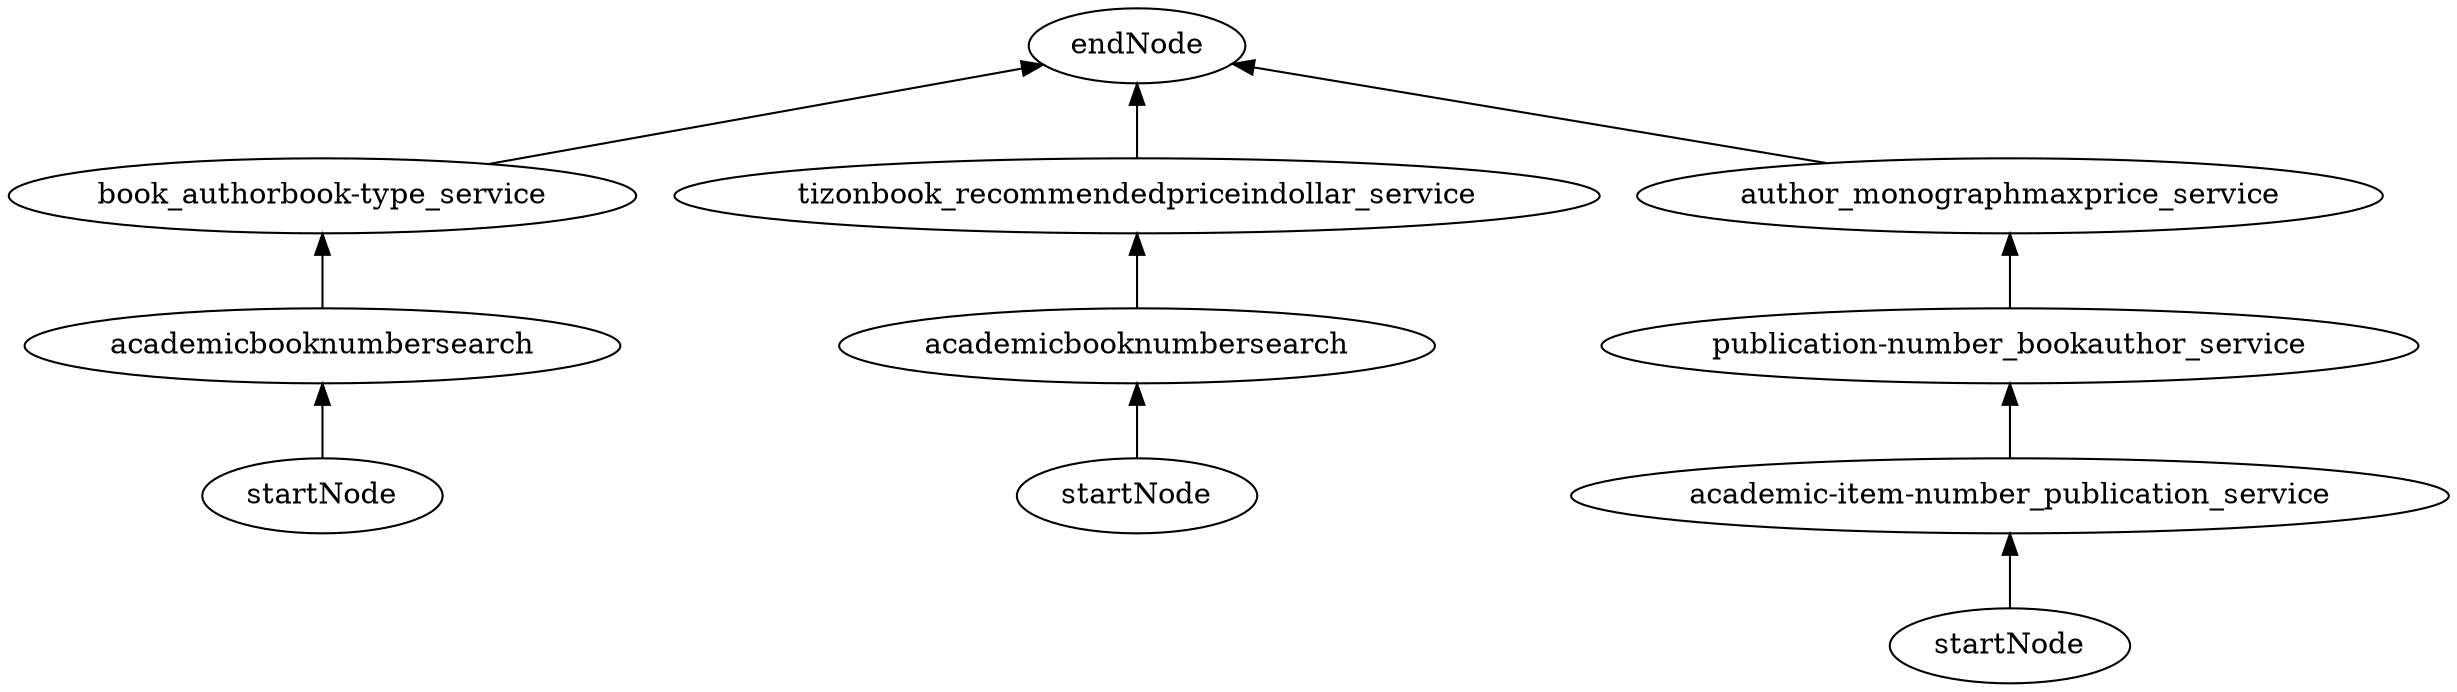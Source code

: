 digraph tree { 1269778724 [label="endNode"]; 1269778724 -> 1765768972 [dir=back]; 1765768972 [label="book_authorbook-type_service"]; 1765768972 -> 1021308589 [dir=back]; 1021308589 [label="academicbooknumbersearch"]; 1021308589 -> 761196472 [dir=back]; 761196472 [label="startNode"]; 1269778724 -> 470377822 [dir=back]; 470377822 [label="tizonbook_recommendedpriceindollar_service"]; 470377822 -> 249343692 [dir=back]; 249343692 [label="academicbooknumbersearch"]; 249343692 -> 1295356732 [dir=back]; 1295356732 [label="startNode"]; 1269778724 -> 399279629 [dir=back]; 399279629 [label="author_monographmaxprice_service"]; 399279629 -> 1077424703 [dir=back]; 1077424703 [label="publication-number_bookauthor_service"]; 1077424703 -> 737758778 [dir=back]; 737758778 [label="academic-item-number_publication_service"]; 737758778 -> 1244955658 [dir=back]; 1244955658 [label="startNode"]; }

